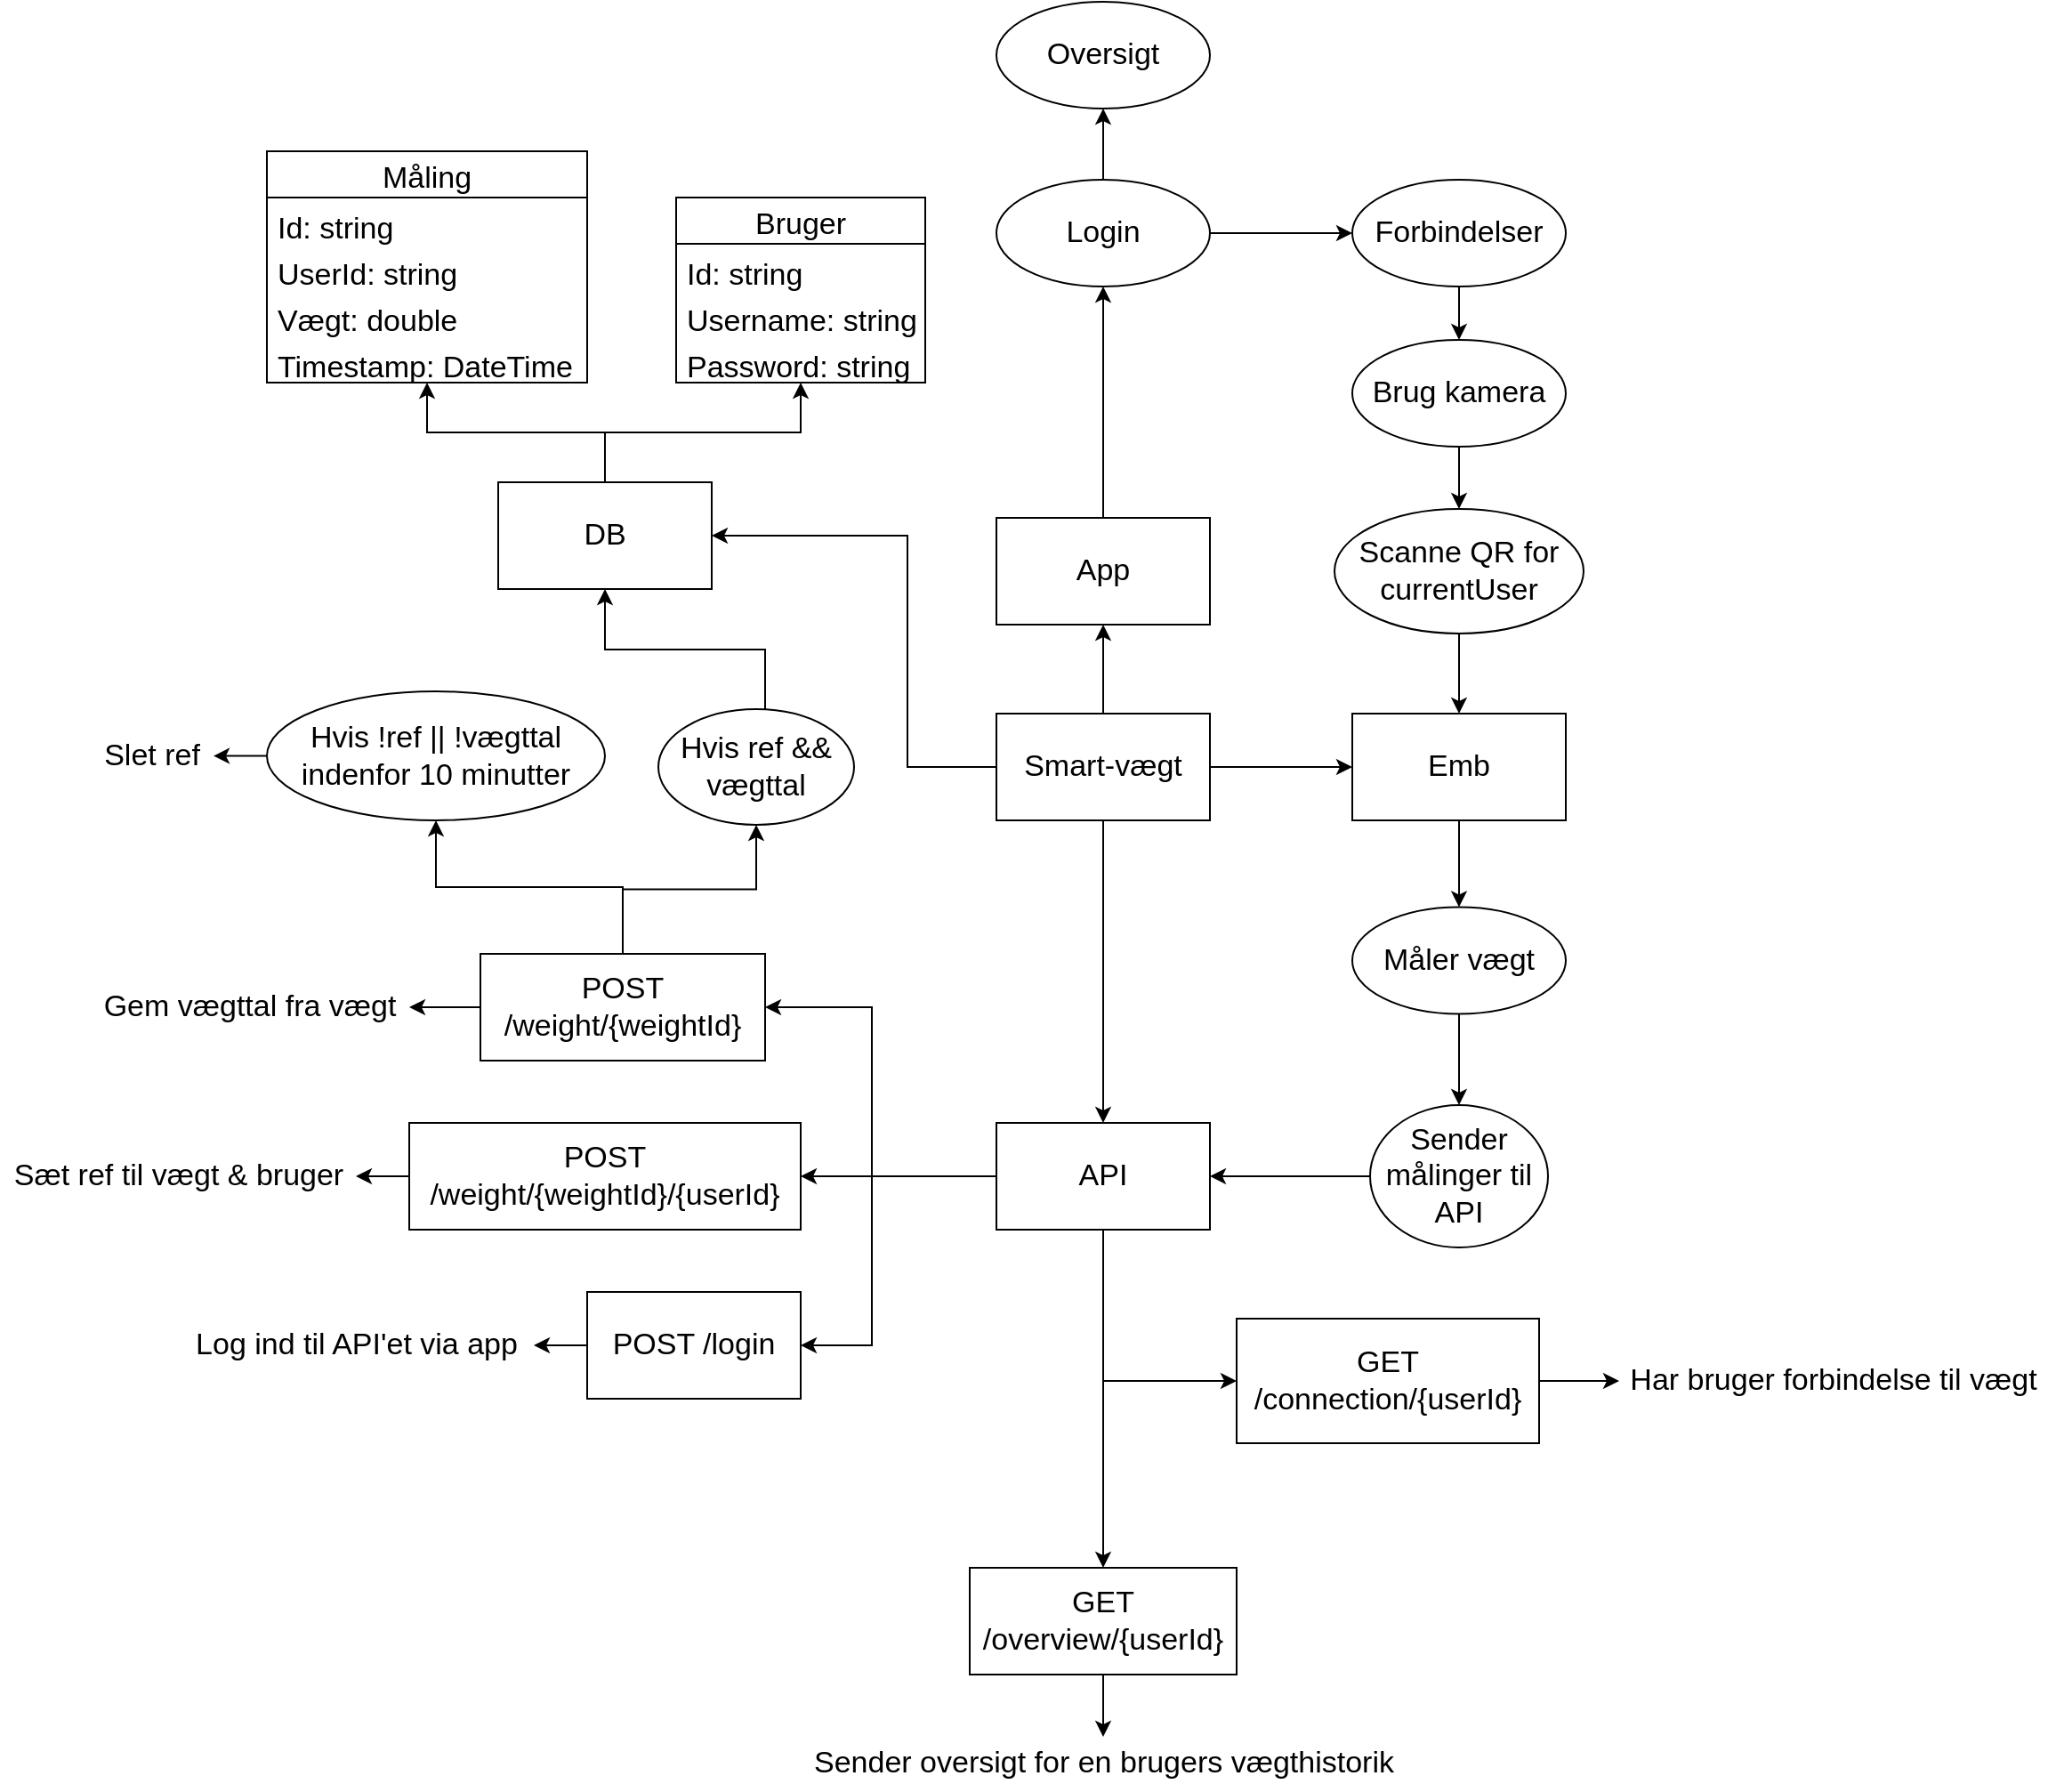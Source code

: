 <mxfile version="16.5.1" type="device"><diagram id="jn0e8pRpPm4X9dXT0YRg" name="Page-1"><mxGraphModel dx="2048" dy="1933" grid="1" gridSize="10" guides="1" tooltips="1" connect="1" arrows="1" fold="1" page="1" pageScale="1" pageWidth="827" pageHeight="1169" math="0" shadow="0"><root><mxCell id="0"/><mxCell id="1" parent="0"/><mxCell id="I-FGvVy41IMXdSDn-zfJ-6" value="" style="edgeStyle=orthogonalEdgeStyle;rounded=0;orthogonalLoop=1;jettySize=auto;html=1;fontSize=17;" parent="1" source="I-FGvVy41IMXdSDn-zfJ-1" target="I-FGvVy41IMXdSDn-zfJ-2" edge="1"><mxGeometry relative="1" as="geometry"/></mxCell><mxCell id="I-FGvVy41IMXdSDn-zfJ-7" value="" style="edgeStyle=orthogonalEdgeStyle;rounded=0;orthogonalLoop=1;jettySize=auto;html=1;fontSize=17;" parent="1" source="I-FGvVy41IMXdSDn-zfJ-1" target="I-FGvVy41IMXdSDn-zfJ-5" edge="1"><mxGeometry relative="1" as="geometry"/></mxCell><mxCell id="I-FGvVy41IMXdSDn-zfJ-34" value="" style="edgeStyle=orthogonalEdgeStyle;rounded=0;orthogonalLoop=1;jettySize=auto;html=1;fontSize=17;entryX=0.5;entryY=0;entryDx=0;entryDy=0;" parent="1" source="I-FGvVy41IMXdSDn-zfJ-1" target="I-FGvVy41IMXdSDn-zfJ-3" edge="1"><mxGeometry relative="1" as="geometry"/></mxCell><mxCell id="I-FGvVy41IMXdSDn-zfJ-58" value="" style="edgeStyle=orthogonalEdgeStyle;rounded=0;orthogonalLoop=1;jettySize=auto;html=1;fontSize=17;exitX=0;exitY=0.5;exitDx=0;exitDy=0;entryX=1;entryY=0.5;entryDx=0;entryDy=0;" parent="1" source="I-FGvVy41IMXdSDn-zfJ-1" target="I-FGvVy41IMXdSDn-zfJ-4" edge="1"><mxGeometry relative="1" as="geometry"><Array as="points"><mxPoint x="240" y="300"/><mxPoint x="240" y="170"/></Array></mxGeometry></mxCell><mxCell id="I-FGvVy41IMXdSDn-zfJ-1" value="&lt;font style=&quot;font-size: 17px&quot;&gt;Smart-vægt&lt;/font&gt;" style="whiteSpace=wrap;html=1;" parent="1" vertex="1"><mxGeometry x="290" y="270" width="120" height="60" as="geometry"/></mxCell><mxCell id="I-FGvVy41IMXdSDn-zfJ-29" value="" style="edgeStyle=orthogonalEdgeStyle;rounded=0;orthogonalLoop=1;jettySize=auto;html=1;fontSize=17;" parent="1" source="I-FGvVy41IMXdSDn-zfJ-2" target="I-FGvVy41IMXdSDn-zfJ-19" edge="1"><mxGeometry relative="1" as="geometry"/></mxCell><mxCell id="I-FGvVy41IMXdSDn-zfJ-2" value="App" style="whiteSpace=wrap;html=1;fontSize=17;" parent="1" vertex="1"><mxGeometry x="290" y="160" width="120" height="60" as="geometry"/></mxCell><mxCell id="I-FGvVy41IMXdSDn-zfJ-50" value="" style="edgeStyle=orthogonalEdgeStyle;rounded=0;orthogonalLoop=1;jettySize=auto;html=1;fontSize=17;entryX=1;entryY=0.5;entryDx=0;entryDy=0;" parent="1" source="I-FGvVy41IMXdSDn-zfJ-3" target="I-FGvVy41IMXdSDn-zfJ-42" edge="1"><mxGeometry relative="1" as="geometry"/></mxCell><mxCell id="I-FGvVy41IMXdSDn-zfJ-55" style="edgeStyle=orthogonalEdgeStyle;rounded=0;orthogonalLoop=1;jettySize=auto;html=1;entryX=1;entryY=0.5;entryDx=0;entryDy=0;fontSize=17;" parent="1" source="I-FGvVy41IMXdSDn-zfJ-3" target="I-FGvVy41IMXdSDn-zfJ-41" edge="1"><mxGeometry relative="1" as="geometry"><Array as="points"><mxPoint x="220" y="530"/><mxPoint x="220" y="625"/></Array></mxGeometry></mxCell><mxCell id="I-FGvVy41IMXdSDn-zfJ-56" value="" style="edgeStyle=orthogonalEdgeStyle;rounded=0;orthogonalLoop=1;jettySize=auto;html=1;fontSize=17;entryX=1;entryY=0.5;entryDx=0;entryDy=0;exitX=0;exitY=0.5;exitDx=0;exitDy=0;" parent="1" source="I-FGvVy41IMXdSDn-zfJ-3" target="I-FGvVy41IMXdSDn-zfJ-43" edge="1"><mxGeometry relative="1" as="geometry"><Array as="points"><mxPoint x="220" y="530"/><mxPoint x="220" y="435"/></Array></mxGeometry></mxCell><mxCell id="I-FGvVy41IMXdSDn-zfJ-75" value="" style="edgeStyle=orthogonalEdgeStyle;rounded=0;orthogonalLoop=1;jettySize=auto;html=1;fontSize=17;" parent="1" source="I-FGvVy41IMXdSDn-zfJ-3" target="I-FGvVy41IMXdSDn-zfJ-73" edge="1"><mxGeometry relative="1" as="geometry"/></mxCell><mxCell id="MCs925d2AGK33x2WlNNR-5" style="edgeStyle=orthogonalEdgeStyle;rounded=0;orthogonalLoop=1;jettySize=auto;html=1;entryX=0;entryY=0.5;entryDx=0;entryDy=0;" edge="1" parent="1" source="I-FGvVy41IMXdSDn-zfJ-3" target="MCs925d2AGK33x2WlNNR-2"><mxGeometry relative="1" as="geometry"><Array as="points"><mxPoint x="350" y="645"/></Array></mxGeometry></mxCell><mxCell id="I-FGvVy41IMXdSDn-zfJ-3" value="API" style="whiteSpace=wrap;html=1;fontSize=17;" parent="1" vertex="1"><mxGeometry x="290" y="500" width="120" height="60" as="geometry"/></mxCell><mxCell id="I-FGvVy41IMXdSDn-zfJ-86" style="edgeStyle=orthogonalEdgeStyle;rounded=0;orthogonalLoop=1;jettySize=auto;html=1;fontSize=17;" parent="1" source="I-FGvVy41IMXdSDn-zfJ-4" target="I-FGvVy41IMXdSDn-zfJ-81" edge="1"><mxGeometry relative="1" as="geometry"/></mxCell><mxCell id="I-FGvVy41IMXdSDn-zfJ-87" style="edgeStyle=orthogonalEdgeStyle;rounded=0;orthogonalLoop=1;jettySize=auto;html=1;fontSize=17;" parent="1" source="I-FGvVy41IMXdSDn-zfJ-4" target="I-FGvVy41IMXdSDn-zfJ-77" edge="1"><mxGeometry relative="1" as="geometry"/></mxCell><mxCell id="I-FGvVy41IMXdSDn-zfJ-4" value="DB" style="whiteSpace=wrap;html=1;fontSize=17;" parent="1" vertex="1"><mxGeometry x="10" y="140" width="120" height="60" as="geometry"/></mxCell><mxCell id="I-FGvVy41IMXdSDn-zfJ-38" value="" style="edgeStyle=orthogonalEdgeStyle;rounded=0;orthogonalLoop=1;jettySize=auto;html=1;fontSize=17;" parent="1" source="I-FGvVy41IMXdSDn-zfJ-5" target="I-FGvVy41IMXdSDn-zfJ-17" edge="1"><mxGeometry relative="1" as="geometry"/></mxCell><mxCell id="I-FGvVy41IMXdSDn-zfJ-5" value="Emb" style="whiteSpace=wrap;html=1;fontSize=17;" parent="1" vertex="1"><mxGeometry x="490" y="270" width="120" height="60" as="geometry"/></mxCell><mxCell id="I-FGvVy41IMXdSDn-zfJ-22" value="" style="edgeStyle=orthogonalEdgeStyle;rounded=0;orthogonalLoop=1;jettySize=auto;html=1;fontSize=17;" parent="1" source="I-FGvVy41IMXdSDn-zfJ-16" target="I-FGvVy41IMXdSDn-zfJ-5" edge="1"><mxGeometry relative="1" as="geometry"/></mxCell><mxCell id="I-FGvVy41IMXdSDn-zfJ-16" value="Scanne QR for currentUser" style="ellipse;whiteSpace=wrap;html=1;fontSize=17;" parent="1" vertex="1"><mxGeometry x="480" y="155" width="140" height="70" as="geometry"/></mxCell><mxCell id="I-FGvVy41IMXdSDn-zfJ-39" value="" style="edgeStyle=orthogonalEdgeStyle;rounded=0;orthogonalLoop=1;jettySize=auto;html=1;fontSize=17;" parent="1" source="I-FGvVy41IMXdSDn-zfJ-17" target="I-FGvVy41IMXdSDn-zfJ-18" edge="1"><mxGeometry relative="1" as="geometry"/></mxCell><mxCell id="I-FGvVy41IMXdSDn-zfJ-17" value="Måler vægt" style="ellipse;whiteSpace=wrap;html=1;fontSize=17;" parent="1" vertex="1"><mxGeometry x="490" y="378.75" width="120" height="60" as="geometry"/></mxCell><mxCell id="I-FGvVy41IMXdSDn-zfJ-40" value="" style="edgeStyle=orthogonalEdgeStyle;rounded=0;orthogonalLoop=1;jettySize=auto;html=1;fontSize=17;" parent="1" source="I-FGvVy41IMXdSDn-zfJ-18" target="I-FGvVy41IMXdSDn-zfJ-3" edge="1"><mxGeometry relative="1" as="geometry"/></mxCell><mxCell id="I-FGvVy41IMXdSDn-zfJ-18" value="Sender målinger til API" style="ellipse;whiteSpace=wrap;html=1;fontSize=17;" parent="1" vertex="1"><mxGeometry x="500" y="490" width="100" height="80" as="geometry"/></mxCell><mxCell id="I-FGvVy41IMXdSDn-zfJ-30" value="" style="edgeStyle=orthogonalEdgeStyle;rounded=0;orthogonalLoop=1;jettySize=auto;html=1;fontSize=17;" parent="1" source="I-FGvVy41IMXdSDn-zfJ-19" target="I-FGvVy41IMXdSDn-zfJ-20" edge="1"><mxGeometry relative="1" as="geometry"/></mxCell><mxCell id="I-FGvVy41IMXdSDn-zfJ-88" style="edgeStyle=orthogonalEdgeStyle;rounded=0;orthogonalLoop=1;jettySize=auto;html=1;entryX=0;entryY=0.5;entryDx=0;entryDy=0;fontSize=17;" parent="1" source="I-FGvVy41IMXdSDn-zfJ-19" target="I-FGvVy41IMXdSDn-zfJ-26" edge="1"><mxGeometry relative="1" as="geometry"/></mxCell><mxCell id="I-FGvVy41IMXdSDn-zfJ-19" value="Login" style="ellipse;whiteSpace=wrap;html=1;fontSize=17;" parent="1" vertex="1"><mxGeometry x="290" y="-30" width="120" height="60" as="geometry"/></mxCell><mxCell id="I-FGvVy41IMXdSDn-zfJ-20" value="Oversigt" style="ellipse;whiteSpace=wrap;html=1;fontSize=17;" parent="1" vertex="1"><mxGeometry x="290" y="-130" width="120" height="60" as="geometry"/></mxCell><mxCell id="I-FGvVy41IMXdSDn-zfJ-32" value="" style="edgeStyle=orthogonalEdgeStyle;rounded=0;orthogonalLoop=1;jettySize=auto;html=1;fontSize=17;" parent="1" source="I-FGvVy41IMXdSDn-zfJ-26" target="I-FGvVy41IMXdSDn-zfJ-28" edge="1"><mxGeometry relative="1" as="geometry"/></mxCell><mxCell id="I-FGvVy41IMXdSDn-zfJ-26" value="Forbindelser" style="ellipse;whiteSpace=wrap;html=1;fontSize=17;" parent="1" vertex="1"><mxGeometry x="490" y="-30" width="120" height="60" as="geometry"/></mxCell><mxCell id="I-FGvVy41IMXdSDn-zfJ-33" value="" style="edgeStyle=orthogonalEdgeStyle;rounded=0;orthogonalLoop=1;jettySize=auto;html=1;fontSize=17;" parent="1" source="I-FGvVy41IMXdSDn-zfJ-28" target="I-FGvVy41IMXdSDn-zfJ-16" edge="1"><mxGeometry relative="1" as="geometry"/></mxCell><mxCell id="I-FGvVy41IMXdSDn-zfJ-28" value="Brug kamera" style="ellipse;whiteSpace=wrap;html=1;fontSize=17;" parent="1" vertex="1"><mxGeometry x="490" y="60" width="120" height="60" as="geometry"/></mxCell><mxCell id="I-FGvVy41IMXdSDn-zfJ-67" value="" style="edgeStyle=orthogonalEdgeStyle;rounded=0;orthogonalLoop=1;jettySize=auto;html=1;fontSize=17;" parent="1" source="I-FGvVy41IMXdSDn-zfJ-41" target="I-FGvVy41IMXdSDn-zfJ-45" edge="1"><mxGeometry relative="1" as="geometry"/></mxCell><mxCell id="I-FGvVy41IMXdSDn-zfJ-41" value="POST /login" style="whiteSpace=wrap;html=1;fontSize=17;" parent="1" vertex="1"><mxGeometry x="60" y="595" width="120" height="60" as="geometry"/></mxCell><mxCell id="I-FGvVy41IMXdSDn-zfJ-66" value="" style="edgeStyle=orthogonalEdgeStyle;rounded=0;orthogonalLoop=1;jettySize=auto;html=1;fontSize=17;" parent="1" source="I-FGvVy41IMXdSDn-zfJ-42" target="I-FGvVy41IMXdSDn-zfJ-46" edge="1"><mxGeometry relative="1" as="geometry"/></mxCell><mxCell id="I-FGvVy41IMXdSDn-zfJ-42" value="POST /weight/{weightId}/{userId}" style="whiteSpace=wrap;html=1;fontSize=17;" parent="1" vertex="1"><mxGeometry x="-40" y="500" width="220" height="60" as="geometry"/></mxCell><mxCell id="I-FGvVy41IMXdSDn-zfJ-57" value="" style="edgeStyle=orthogonalEdgeStyle;rounded=0;orthogonalLoop=1;jettySize=auto;html=1;fontSize=17;" parent="1" source="I-FGvVy41IMXdSDn-zfJ-43" target="I-FGvVy41IMXdSDn-zfJ-48" edge="1"><mxGeometry relative="1" as="geometry"/></mxCell><mxCell id="I-FGvVy41IMXdSDn-zfJ-61" style="edgeStyle=orthogonalEdgeStyle;rounded=0;orthogonalLoop=1;jettySize=auto;html=1;entryX=0.5;entryY=1;entryDx=0;entryDy=0;fontSize=17;" parent="1" source="I-FGvVy41IMXdSDn-zfJ-43" target="I-FGvVy41IMXdSDn-zfJ-49" edge="1"><mxGeometry relative="1" as="geometry"/></mxCell><mxCell id="I-FGvVy41IMXdSDn-zfJ-65" value="" style="edgeStyle=orthogonalEdgeStyle;rounded=0;orthogonalLoop=1;jettySize=auto;html=1;fontSize=17;" parent="1" source="I-FGvVy41IMXdSDn-zfJ-43" target="I-FGvVy41IMXdSDn-zfJ-47" edge="1"><mxGeometry relative="1" as="geometry"/></mxCell><mxCell id="I-FGvVy41IMXdSDn-zfJ-43" value="POST /weight/{weightId}" style="whiteSpace=wrap;html=1;fontSize=17;" parent="1" vertex="1"><mxGeometry y="405" width="160" height="60" as="geometry"/></mxCell><mxCell id="I-FGvVy41IMXdSDn-zfJ-45" value="Log ind til API'et via app" style="text;html=1;align=center;verticalAlign=middle;resizable=0;points=[];autosize=1;strokeColor=none;fillColor=none;fontSize=17;" parent="1" vertex="1"><mxGeometry x="-170" y="610" width="200" height="30" as="geometry"/></mxCell><mxCell id="I-FGvVy41IMXdSDn-zfJ-46" value="Sæt ref til vægt &amp;amp; bruger" style="text;html=1;align=center;verticalAlign=middle;resizable=0;points=[];autosize=1;strokeColor=none;fillColor=none;fontSize=17;" parent="1" vertex="1"><mxGeometry x="-270" y="515" width="200" height="30" as="geometry"/></mxCell><mxCell id="I-FGvVy41IMXdSDn-zfJ-47" value="Gem vægttal fra vægt" style="text;html=1;align=center;verticalAlign=middle;resizable=0;points=[];autosize=1;strokeColor=none;fillColor=none;fontSize=17;" parent="1" vertex="1"><mxGeometry x="-220" y="420" width="180" height="30" as="geometry"/></mxCell><mxCell id="I-FGvVy41IMXdSDn-zfJ-54" value="" style="edgeStyle=orthogonalEdgeStyle;rounded=0;orthogonalLoop=1;jettySize=auto;html=1;fontSize=17;" parent="1" source="I-FGvVy41IMXdSDn-zfJ-48" target="I-FGvVy41IMXdSDn-zfJ-4" edge="1"><mxGeometry relative="1" as="geometry"><Array as="points"><mxPoint x="160" y="234"/><mxPoint x="70" y="234"/></Array></mxGeometry></mxCell><mxCell id="I-FGvVy41IMXdSDn-zfJ-48" value="Hvis ref &amp;amp;&amp;amp; vægttal" style="ellipse;whiteSpace=wrap;html=1;fontSize=17;" parent="1" vertex="1"><mxGeometry x="100" y="267.5" width="110" height="65" as="geometry"/></mxCell><mxCell id="I-FGvVy41IMXdSDn-zfJ-64" value="" style="edgeStyle=orthogonalEdgeStyle;rounded=0;orthogonalLoop=1;jettySize=auto;html=1;fontSize=17;" parent="1" source="I-FGvVy41IMXdSDn-zfJ-49" target="I-FGvVy41IMXdSDn-zfJ-63" edge="1"><mxGeometry relative="1" as="geometry"/></mxCell><mxCell id="I-FGvVy41IMXdSDn-zfJ-49" value="Hvis !ref || !vægttal indenfor 10 minutter" style="ellipse;whiteSpace=wrap;html=1;fontSize=17;" parent="1" vertex="1"><mxGeometry x="-120" y="257.5" width="190" height="72.5" as="geometry"/></mxCell><mxCell id="I-FGvVy41IMXdSDn-zfJ-63" value="Slet ref" style="text;html=1;align=center;verticalAlign=middle;resizable=0;points=[];autosize=1;strokeColor=none;fillColor=none;fontSize=17;" parent="1" vertex="1"><mxGeometry x="-220" y="278.75" width="70" height="30" as="geometry"/></mxCell><mxCell id="I-FGvVy41IMXdSDn-zfJ-76" value="" style="edgeStyle=orthogonalEdgeStyle;rounded=0;orthogonalLoop=1;jettySize=auto;html=1;fontSize=17;" parent="1" source="I-FGvVy41IMXdSDn-zfJ-73" target="I-FGvVy41IMXdSDn-zfJ-74" edge="1"><mxGeometry relative="1" as="geometry"/></mxCell><mxCell id="I-FGvVy41IMXdSDn-zfJ-73" value="GET /overview/{userId}" style="whiteSpace=wrap;html=1;fontSize=17;" parent="1" vertex="1"><mxGeometry x="275" y="750" width="150" height="60" as="geometry"/></mxCell><mxCell id="I-FGvVy41IMXdSDn-zfJ-74" value="Sender oversigt for en brugers vægthistorik" style="text;html=1;align=center;verticalAlign=middle;resizable=0;points=[];autosize=1;strokeColor=none;fillColor=none;fontSize=17;" parent="1" vertex="1"><mxGeometry x="180" y="845" width="340" height="30" as="geometry"/></mxCell><mxCell id="I-FGvVy41IMXdSDn-zfJ-77" value="Bruger" style="swimlane;fontStyle=0;childLayout=stackLayout;horizontal=1;startSize=26;fillColor=none;horizontalStack=0;resizeParent=1;resizeParentMax=0;resizeLast=0;collapsible=1;marginBottom=0;fontSize=17;" parent="1" vertex="1"><mxGeometry x="110" y="-20" width="140" height="104" as="geometry"/></mxCell><mxCell id="I-FGvVy41IMXdSDn-zfJ-78" value="Id: string" style="text;strokeColor=none;fillColor=none;align=left;verticalAlign=top;spacingLeft=4;spacingRight=4;overflow=hidden;rotatable=0;points=[[0,0.5],[1,0.5]];portConstraint=eastwest;fontSize=17;" parent="I-FGvVy41IMXdSDn-zfJ-77" vertex="1"><mxGeometry y="26" width="140" height="26" as="geometry"/></mxCell><mxCell id="I-FGvVy41IMXdSDn-zfJ-79" value="Username: string" style="text;strokeColor=none;fillColor=none;align=left;verticalAlign=top;spacingLeft=4;spacingRight=4;overflow=hidden;rotatable=0;points=[[0,0.5],[1,0.5]];portConstraint=eastwest;fontSize=17;" parent="I-FGvVy41IMXdSDn-zfJ-77" vertex="1"><mxGeometry y="52" width="140" height="26" as="geometry"/></mxCell><mxCell id="I-FGvVy41IMXdSDn-zfJ-80" value="Password: string" style="text;strokeColor=none;fillColor=none;align=left;verticalAlign=top;spacingLeft=4;spacingRight=4;overflow=hidden;rotatable=0;points=[[0,0.5],[1,0.5]];portConstraint=eastwest;fontSize=17;" parent="I-FGvVy41IMXdSDn-zfJ-77" vertex="1"><mxGeometry y="78" width="140" height="26" as="geometry"/></mxCell><mxCell id="I-FGvVy41IMXdSDn-zfJ-81" value="Måling" style="swimlane;fontStyle=0;childLayout=stackLayout;horizontal=1;startSize=26;fillColor=none;horizontalStack=0;resizeParent=1;resizeParentMax=0;resizeLast=0;collapsible=1;marginBottom=0;fontSize=17;" parent="1" vertex="1"><mxGeometry x="-120" y="-46" width="180" height="130" as="geometry"/></mxCell><mxCell id="I-FGvVy41IMXdSDn-zfJ-82" value="Id: string" style="text;strokeColor=none;fillColor=none;align=left;verticalAlign=top;spacingLeft=4;spacingRight=4;overflow=hidden;rotatable=0;points=[[0,0.5],[1,0.5]];portConstraint=eastwest;fontSize=17;" parent="I-FGvVy41IMXdSDn-zfJ-81" vertex="1"><mxGeometry y="26" width="180" height="26" as="geometry"/></mxCell><mxCell id="I-FGvVy41IMXdSDn-zfJ-83" value="UserId: string" style="text;strokeColor=none;fillColor=none;align=left;verticalAlign=top;spacingLeft=4;spacingRight=4;overflow=hidden;rotatable=0;points=[[0,0.5],[1,0.5]];portConstraint=eastwest;fontSize=17;" parent="I-FGvVy41IMXdSDn-zfJ-81" vertex="1"><mxGeometry y="52" width="180" height="26" as="geometry"/></mxCell><mxCell id="I-FGvVy41IMXdSDn-zfJ-85" value="Vægt: double" style="text;strokeColor=none;fillColor=none;align=left;verticalAlign=top;spacingLeft=4;spacingRight=4;overflow=hidden;rotatable=0;points=[[0,0.5],[1,0.5]];portConstraint=eastwest;fontSize=17;" parent="I-FGvVy41IMXdSDn-zfJ-81" vertex="1"><mxGeometry y="78" width="180" height="26" as="geometry"/></mxCell><mxCell id="I-FGvVy41IMXdSDn-zfJ-84" value="Timestamp: DateTime" style="text;strokeColor=none;fillColor=none;align=left;verticalAlign=top;spacingLeft=4;spacingRight=4;overflow=hidden;rotatable=0;points=[[0,0.5],[1,0.5]];portConstraint=eastwest;fontSize=17;" parent="I-FGvVy41IMXdSDn-zfJ-81" vertex="1"><mxGeometry y="104" width="180" height="26" as="geometry"/></mxCell><mxCell id="MCs925d2AGK33x2WlNNR-6" value="" style="edgeStyle=orthogonalEdgeStyle;rounded=0;orthogonalLoop=1;jettySize=auto;html=1;" edge="1" parent="1" source="MCs925d2AGK33x2WlNNR-2" target="MCs925d2AGK33x2WlNNR-4"><mxGeometry relative="1" as="geometry"/></mxCell><mxCell id="MCs925d2AGK33x2WlNNR-2" value="GET /connection/{userId}" style="whiteSpace=wrap;html=1;fontSize=17;" vertex="1" parent="1"><mxGeometry x="425" y="610" width="170" height="70" as="geometry"/></mxCell><mxCell id="MCs925d2AGK33x2WlNNR-4" value="Har bruger forbindelse til vægt" style="text;html=1;align=center;verticalAlign=middle;resizable=0;points=[];autosize=1;strokeColor=none;fillColor=none;fontSize=17;" vertex="1" parent="1"><mxGeometry x="640" y="630" width="240" height="30" as="geometry"/></mxCell></root></mxGraphModel></diagram></mxfile>